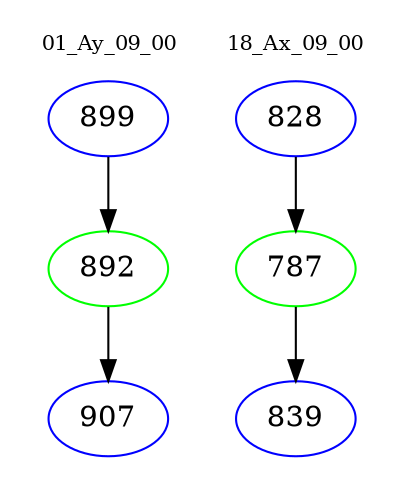 digraph{
subgraph cluster_0 {
color = white
label = "01_Ay_09_00";
fontsize=10;
T0_899 [label="899", color="blue"]
T0_899 -> T0_892 [color="black"]
T0_892 [label="892", color="green"]
T0_892 -> T0_907 [color="black"]
T0_907 [label="907", color="blue"]
}
subgraph cluster_1 {
color = white
label = "18_Ax_09_00";
fontsize=10;
T1_828 [label="828", color="blue"]
T1_828 -> T1_787 [color="black"]
T1_787 [label="787", color="green"]
T1_787 -> T1_839 [color="black"]
T1_839 [label="839", color="blue"]
}
}
